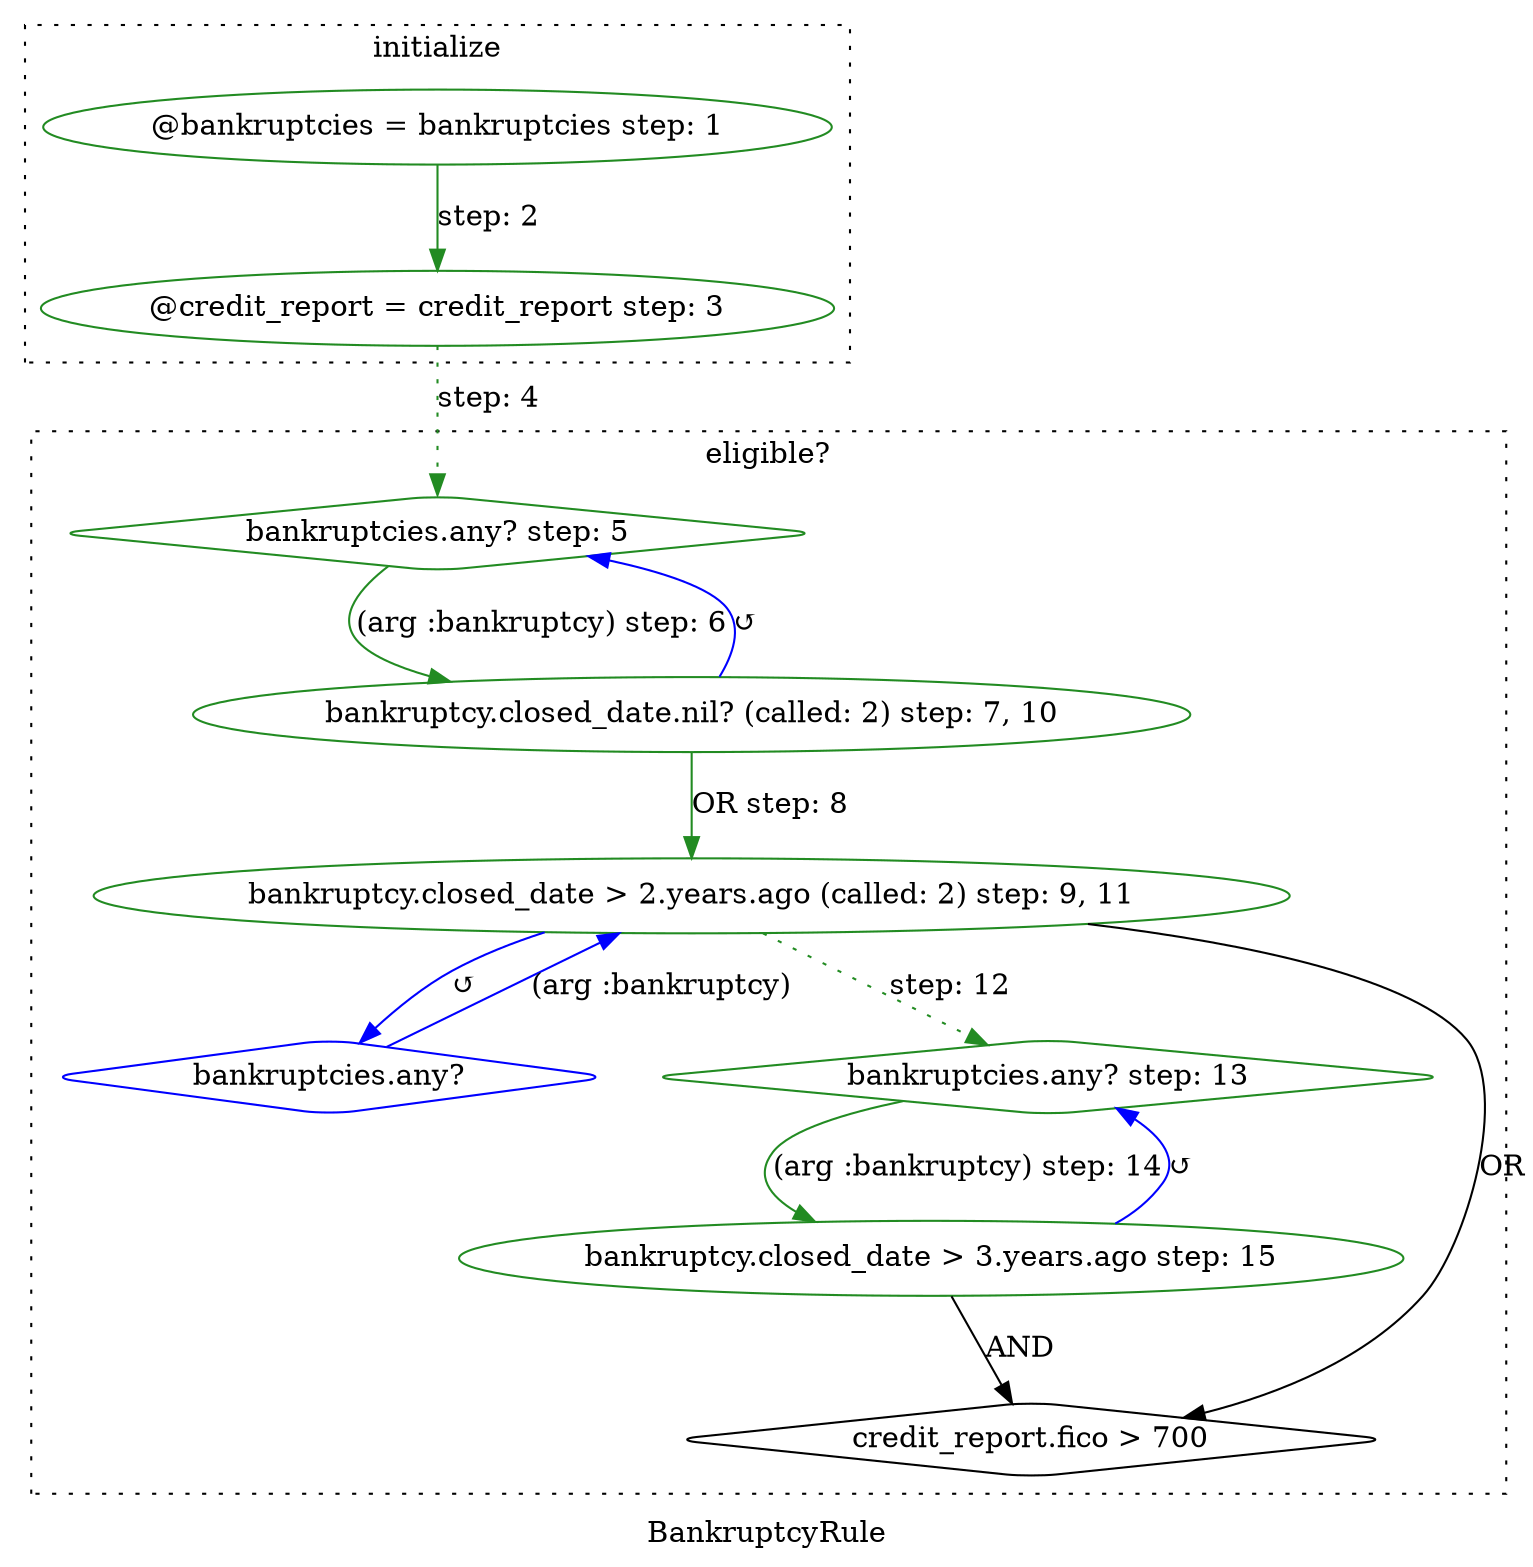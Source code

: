 digraph G {
	label="BankruptcyRule";
	subgraph "cluster_0" {
		label="eligible?";
		style=dotted;
		"bankruptcies.any? L7"[shape=diamond, style=rounded, label="bankruptcies.any? step: 5", color=forestgreen];
		"bankruptcy.closed_date.nil? L8"[shape=ellipse, style=rounded, label="bankruptcy.closed_date.nil? (called: 2) step: 7, 10", color=forestgreen];
		"bankruptcies.any? L9"[shape=diamond, style=rounded, label="bankruptcies.any?", color="blue"];
		"bankruptcy.closed_date > 2.years.ago L10"[shape=ellipse, style=rounded, label="bankruptcy.closed_date > 2.years.ago (called: 2) step: 9, 11", color=forestgreen];
		"bankruptcies.any? L11"[shape=diamond, style=rounded, label="bankruptcies.any? step: 13", color=forestgreen];
		"bankruptcy.closed_date > 3.years.ago L12"[shape=ellipse, style=rounded, label="bankruptcy.closed_date > 3.years.ago step: 15", color=forestgreen];
		"credit_report.fico > 700 L13"[shape=diamond, style=rounded, label="credit_report.fico > 700"];
		"bankruptcies.any? L7" -> "bankruptcy.closed_date.nil? L8"[label="(arg :bankruptcy) step: 6", dir=forward, color=forestgreen];
		"bankruptcy.closed_date.nil? L8" -> "bankruptcies.any? L7"[label="↺", dir=forward, color="blue"];
		"bankruptcies.any? L9" -> "bankruptcy.closed_date > 2.years.ago L10"[label="(arg :bankruptcy)", dir=forward, color="blue"];
		"bankruptcy.closed_date > 2.years.ago L10" -> "bankruptcies.any? L9"[label="↺", dir=forward, color="blue"];
		"bankruptcy.closed_date.nil? L8" -> "bankruptcy.closed_date > 2.years.ago L10"[label="OR step: 8", dir=forward, color=forestgreen];
		"bankruptcies.any? L11" -> "bankruptcy.closed_date > 3.years.ago L12"[label="(arg :bankruptcy) step: 14", dir=forward, color=forestgreen];
		"bankruptcy.closed_date > 3.years.ago L12" -> "bankruptcies.any? L11"[label="↺", dir=forward, color="blue"];
		"bankruptcy.closed_date > 3.years.ago L12" -> "credit_report.fico > 700 L13"[label="AND", dir=forward];
		"bankruptcy.closed_date > 2.years.ago L10" -> "credit_report.fico > 700 L13"[label="OR", dir=forward];
		"bankruptcy.closed_date > 2.years.ago L10" -> "bankruptcies.any? L11"[label="step: 12", dir=forward, style=dotted, color=forestgreen];
	}
	subgraph "cluster_1" {
		label="initialize";
		style=dotted;
		"@bankruptcies = bankruptcies L3"[shape=ellipse, style=rounded, label="@bankruptcies = bankruptcies step: 1", color=forestgreen];
		"@credit_report = credit_report L4"[shape=ellipse, style=rounded, label="@credit_report = credit_report step: 3", color=forestgreen];
		"@bankruptcies = bankruptcies L3" -> "@credit_report = credit_report L4"[label="step: 2", dir=forward, color=forestgreen];
		"@credit_report = credit_report L4" -> "bankruptcies.any? L7"[label="step: 4", dir=forward, style=dotted, color=forestgreen];
	}
}

